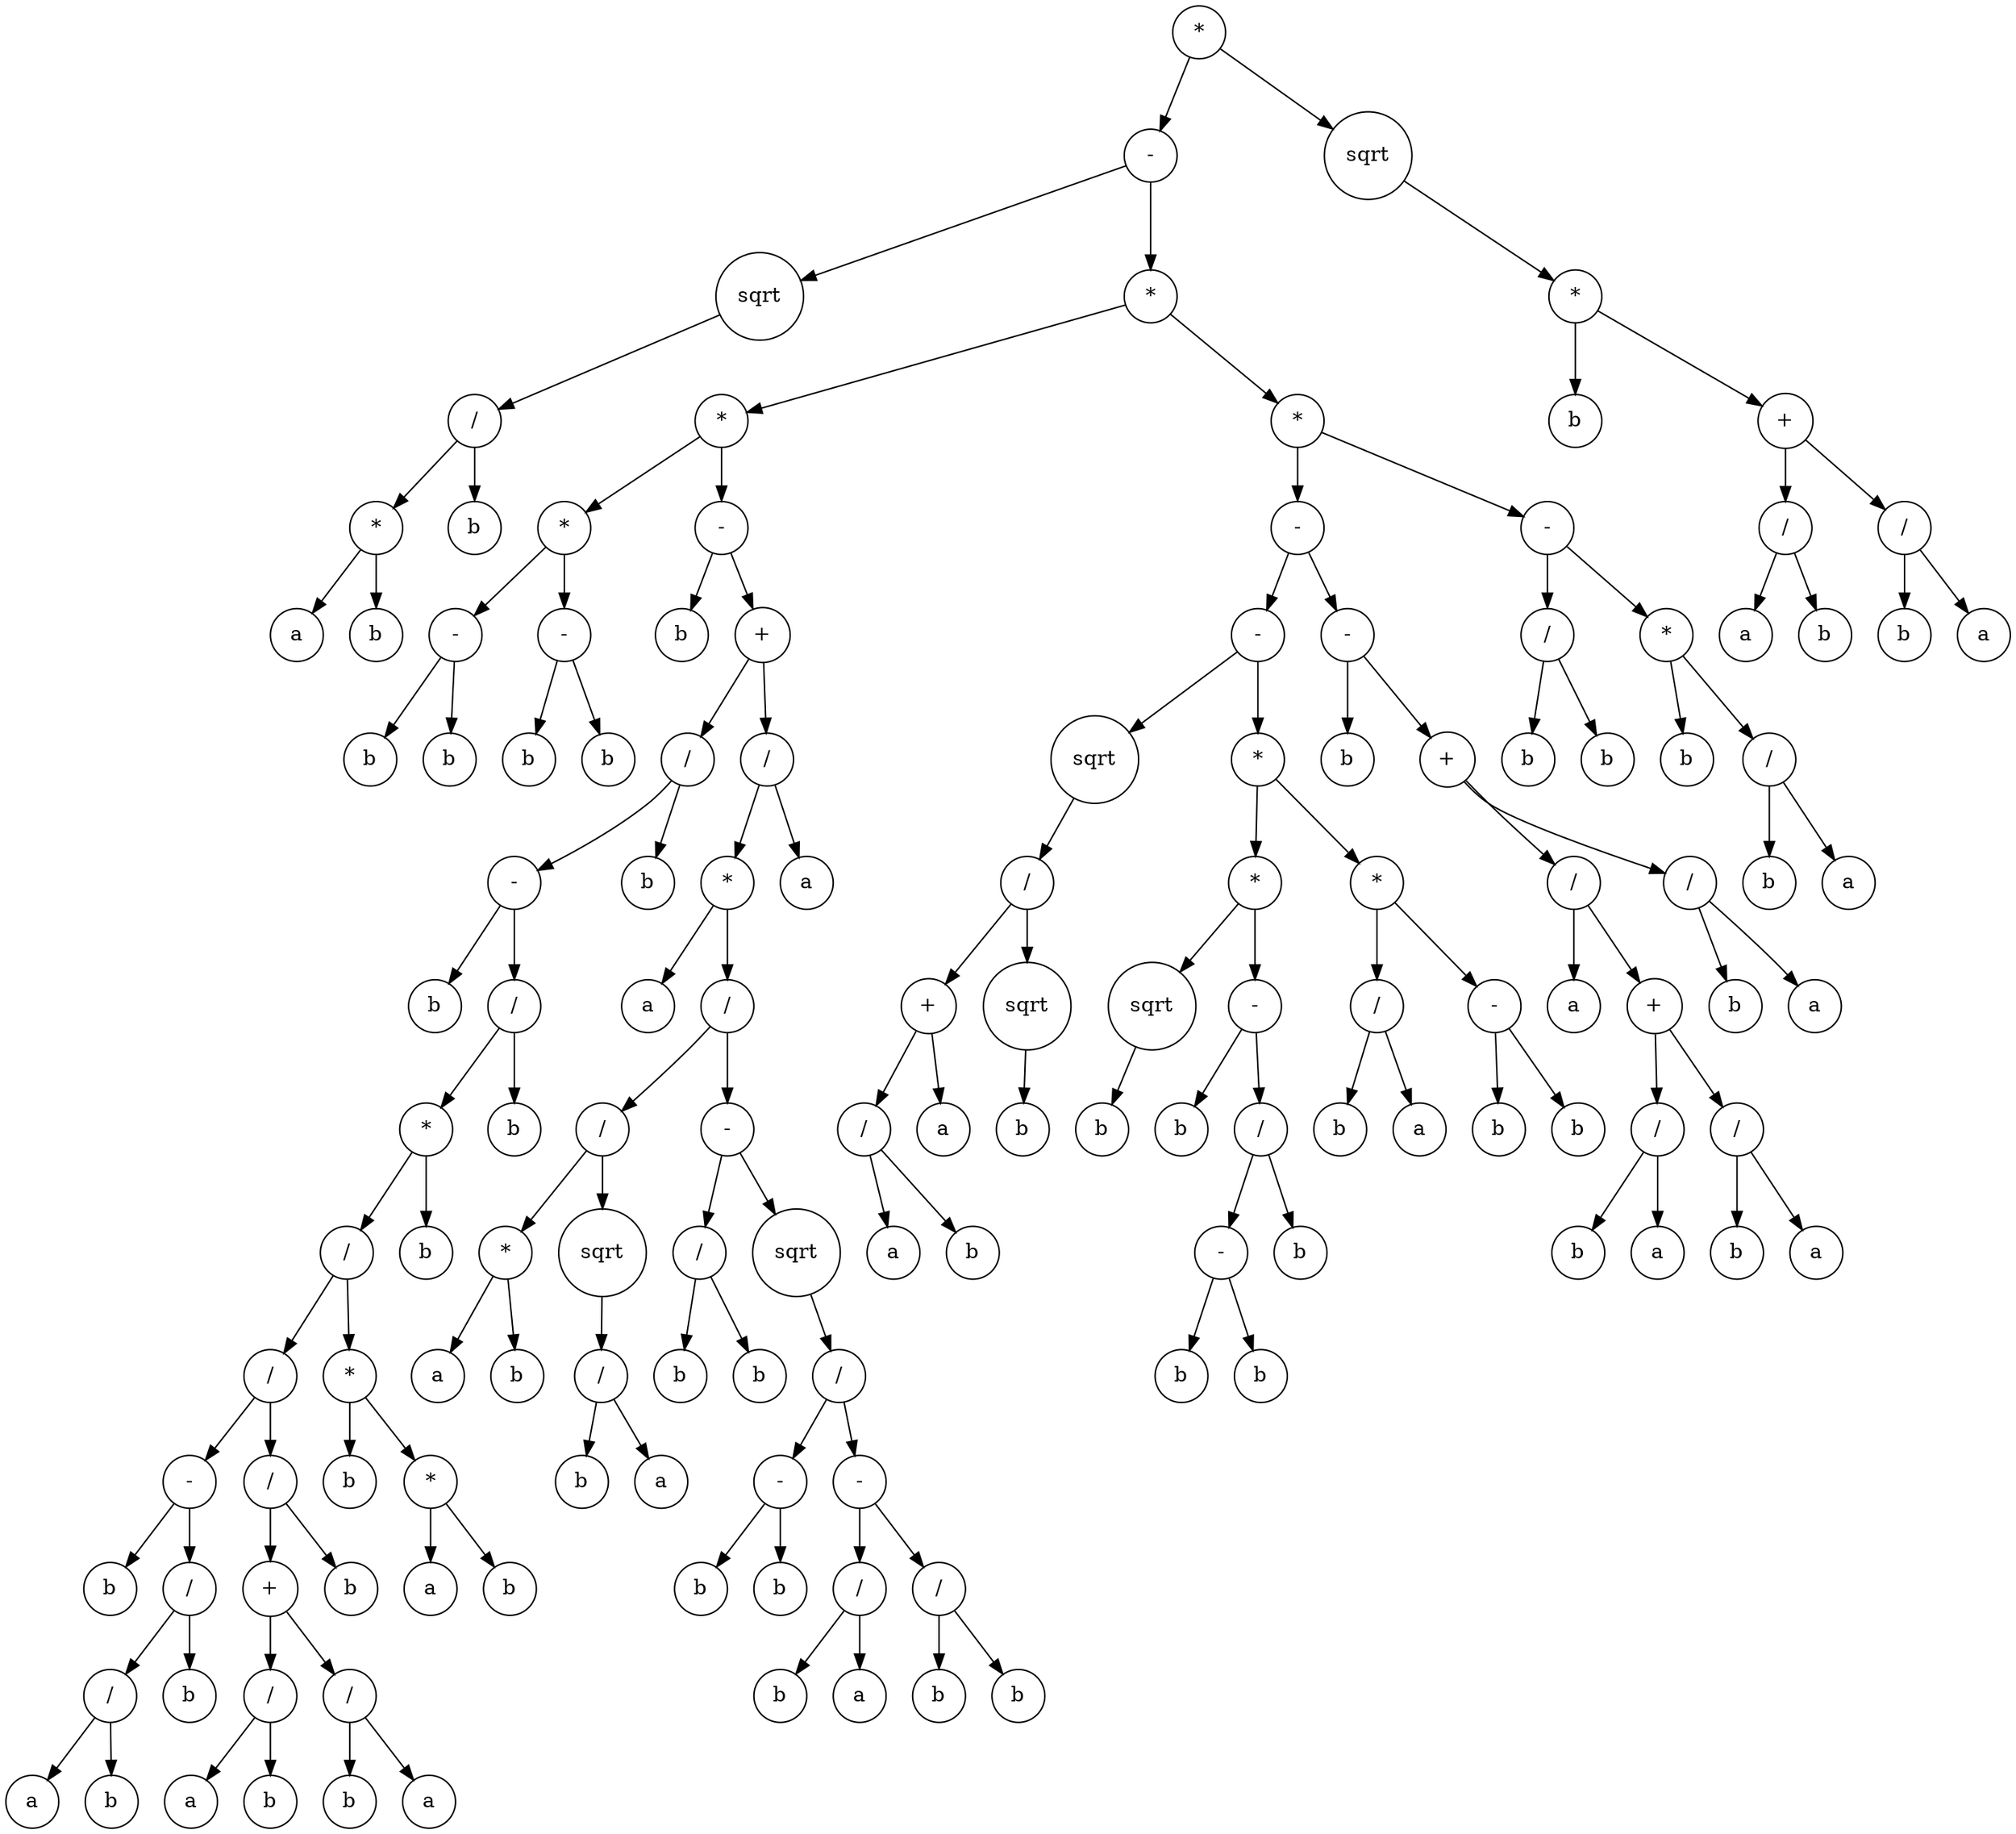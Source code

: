 digraph g {
graph [ordering=out];
node [shape=circle];
n[label = "*"];
n0[label = "-"];
n00[label = "sqrt"];
n000[label = "/"];
n0000[label = "*"];
n00000[label = "a"];
n0000 -> n00000;
n00001[label = "b"];
n0000 -> n00001;
n000 -> n0000;
n0001[label = "b"];
n000 -> n0001;
n00 -> n000;
n0 -> n00;
n01[label = "*"];
n010[label = "*"];
n0100[label = "*"];
n01000[label = "-"];
n010000[label = "b"];
n01000 -> n010000;
n010001[label = "b"];
n01000 -> n010001;
n0100 -> n01000;
n01001[label = "-"];
n010010[label = "b"];
n01001 -> n010010;
n010011[label = "b"];
n01001 -> n010011;
n0100 -> n01001;
n010 -> n0100;
n0101[label = "-"];
n01010[label = "b"];
n0101 -> n01010;
n01011[label = "+"];
n010110[label = "/"];
n0101100[label = "-"];
n01011000[label = "b"];
n0101100 -> n01011000;
n01011001[label = "/"];
n010110010[label = "*"];
n0101100100[label = "/"];
n01011001000[label = "/"];
n010110010000[label = "-"];
n0101100100000[label = "b"];
n010110010000 -> n0101100100000;
n0101100100001[label = "/"];
n01011001000010[label = "/"];
n010110010000100[label = "a"];
n01011001000010 -> n010110010000100;
n010110010000101[label = "b"];
n01011001000010 -> n010110010000101;
n0101100100001 -> n01011001000010;
n01011001000011[label = "b"];
n0101100100001 -> n01011001000011;
n010110010000 -> n0101100100001;
n01011001000 -> n010110010000;
n010110010001[label = "/"];
n0101100100010[label = "+"];
n01011001000100[label = "/"];
n010110010001000[label = "a"];
n01011001000100 -> n010110010001000;
n010110010001001[label = "b"];
n01011001000100 -> n010110010001001;
n0101100100010 -> n01011001000100;
n01011001000101[label = "/"];
n010110010001010[label = "b"];
n01011001000101 -> n010110010001010;
n010110010001011[label = "a"];
n01011001000101 -> n010110010001011;
n0101100100010 -> n01011001000101;
n010110010001 -> n0101100100010;
n0101100100011[label = "b"];
n010110010001 -> n0101100100011;
n01011001000 -> n010110010001;
n0101100100 -> n01011001000;
n01011001001[label = "*"];
n010110010010[label = "b"];
n01011001001 -> n010110010010;
n010110010011[label = "*"];
n0101100100110[label = "a"];
n010110010011 -> n0101100100110;
n0101100100111[label = "b"];
n010110010011 -> n0101100100111;
n01011001001 -> n010110010011;
n0101100100 -> n01011001001;
n010110010 -> n0101100100;
n0101100101[label = "b"];
n010110010 -> n0101100101;
n01011001 -> n010110010;
n010110011[label = "b"];
n01011001 -> n010110011;
n0101100 -> n01011001;
n010110 -> n0101100;
n0101101[label = "b"];
n010110 -> n0101101;
n01011 -> n010110;
n010111[label = "/"];
n0101110[label = "*"];
n01011100[label = "a"];
n0101110 -> n01011100;
n01011101[label = "/"];
n010111010[label = "/"];
n0101110100[label = "*"];
n01011101000[label = "a"];
n0101110100 -> n01011101000;
n01011101001[label = "b"];
n0101110100 -> n01011101001;
n010111010 -> n0101110100;
n0101110101[label = "sqrt"];
n01011101010[label = "/"];
n010111010100[label = "b"];
n01011101010 -> n010111010100;
n010111010101[label = "a"];
n01011101010 -> n010111010101;
n0101110101 -> n01011101010;
n010111010 -> n0101110101;
n01011101 -> n010111010;
n010111011[label = "-"];
n0101110110[label = "/"];
n01011101100[label = "b"];
n0101110110 -> n01011101100;
n01011101101[label = "b"];
n0101110110 -> n01011101101;
n010111011 -> n0101110110;
n0101110111[label = "sqrt"];
n01011101110[label = "/"];
n010111011100[label = "-"];
n0101110111000[label = "b"];
n010111011100 -> n0101110111000;
n0101110111001[label = "b"];
n010111011100 -> n0101110111001;
n01011101110 -> n010111011100;
n010111011101[label = "-"];
n0101110111010[label = "/"];
n01011101110100[label = "b"];
n0101110111010 -> n01011101110100;
n01011101110101[label = "a"];
n0101110111010 -> n01011101110101;
n010111011101 -> n0101110111010;
n0101110111011[label = "/"];
n01011101110110[label = "b"];
n0101110111011 -> n01011101110110;
n01011101110111[label = "b"];
n0101110111011 -> n01011101110111;
n010111011101 -> n0101110111011;
n01011101110 -> n010111011101;
n0101110111 -> n01011101110;
n010111011 -> n0101110111;
n01011101 -> n010111011;
n0101110 -> n01011101;
n010111 -> n0101110;
n0101111[label = "a"];
n010111 -> n0101111;
n01011 -> n010111;
n0101 -> n01011;
n010 -> n0101;
n01 -> n010;
n011[label = "*"];
n0110[label = "-"];
n01100[label = "-"];
n011000[label = "sqrt"];
n0110000[label = "/"];
n01100000[label = "+"];
n011000000[label = "/"];
n0110000000[label = "a"];
n011000000 -> n0110000000;
n0110000001[label = "b"];
n011000000 -> n0110000001;
n01100000 -> n011000000;
n011000001[label = "a"];
n01100000 -> n011000001;
n0110000 -> n01100000;
n01100001[label = "sqrt"];
n011000010[label = "b"];
n01100001 -> n011000010;
n0110000 -> n01100001;
n011000 -> n0110000;
n01100 -> n011000;
n011001[label = "*"];
n0110010[label = "*"];
n01100100[label = "sqrt"];
n011001000[label = "b"];
n01100100 -> n011001000;
n0110010 -> n01100100;
n01100101[label = "-"];
n011001010[label = "b"];
n01100101 -> n011001010;
n011001011[label = "/"];
n0110010110[label = "-"];
n01100101100[label = "b"];
n0110010110 -> n01100101100;
n01100101101[label = "b"];
n0110010110 -> n01100101101;
n011001011 -> n0110010110;
n0110010111[label = "b"];
n011001011 -> n0110010111;
n01100101 -> n011001011;
n0110010 -> n01100101;
n011001 -> n0110010;
n0110011[label = "*"];
n01100110[label = "/"];
n011001100[label = "b"];
n01100110 -> n011001100;
n011001101[label = "a"];
n01100110 -> n011001101;
n0110011 -> n01100110;
n01100111[label = "-"];
n011001110[label = "b"];
n01100111 -> n011001110;
n011001111[label = "b"];
n01100111 -> n011001111;
n0110011 -> n01100111;
n011001 -> n0110011;
n01100 -> n011001;
n0110 -> n01100;
n01101[label = "-"];
n011010[label = "b"];
n01101 -> n011010;
n011011[label = "+"];
n0110110[label = "/"];
n01101100[label = "a"];
n0110110 -> n01101100;
n01101101[label = "+"];
n011011010[label = "/"];
n0110110100[label = "b"];
n011011010 -> n0110110100;
n0110110101[label = "a"];
n011011010 -> n0110110101;
n01101101 -> n011011010;
n011011011[label = "/"];
n0110110110[label = "b"];
n011011011 -> n0110110110;
n0110110111[label = "a"];
n011011011 -> n0110110111;
n01101101 -> n011011011;
n0110110 -> n01101101;
n011011 -> n0110110;
n0110111[label = "/"];
n01101110[label = "b"];
n0110111 -> n01101110;
n01101111[label = "a"];
n0110111 -> n01101111;
n011011 -> n0110111;
n01101 -> n011011;
n0110 -> n01101;
n011 -> n0110;
n0111[label = "-"];
n01110[label = "/"];
n011100[label = "b"];
n01110 -> n011100;
n011101[label = "b"];
n01110 -> n011101;
n0111 -> n01110;
n01111[label = "*"];
n011110[label = "b"];
n01111 -> n011110;
n011111[label = "/"];
n0111110[label = "b"];
n011111 -> n0111110;
n0111111[label = "a"];
n011111 -> n0111111;
n01111 -> n011111;
n0111 -> n01111;
n011 -> n0111;
n01 -> n011;
n0 -> n01;
n -> n0;
n1[label = "sqrt"];
n10[label = "*"];
n100[label = "b"];
n10 -> n100;
n101[label = "+"];
n1010[label = "/"];
n10100[label = "a"];
n1010 -> n10100;
n10101[label = "b"];
n1010 -> n10101;
n101 -> n1010;
n1011[label = "/"];
n10110[label = "b"];
n1011 -> n10110;
n10111[label = "a"];
n1011 -> n10111;
n101 -> n1011;
n10 -> n101;
n1 -> n10;
n -> n1;
}
